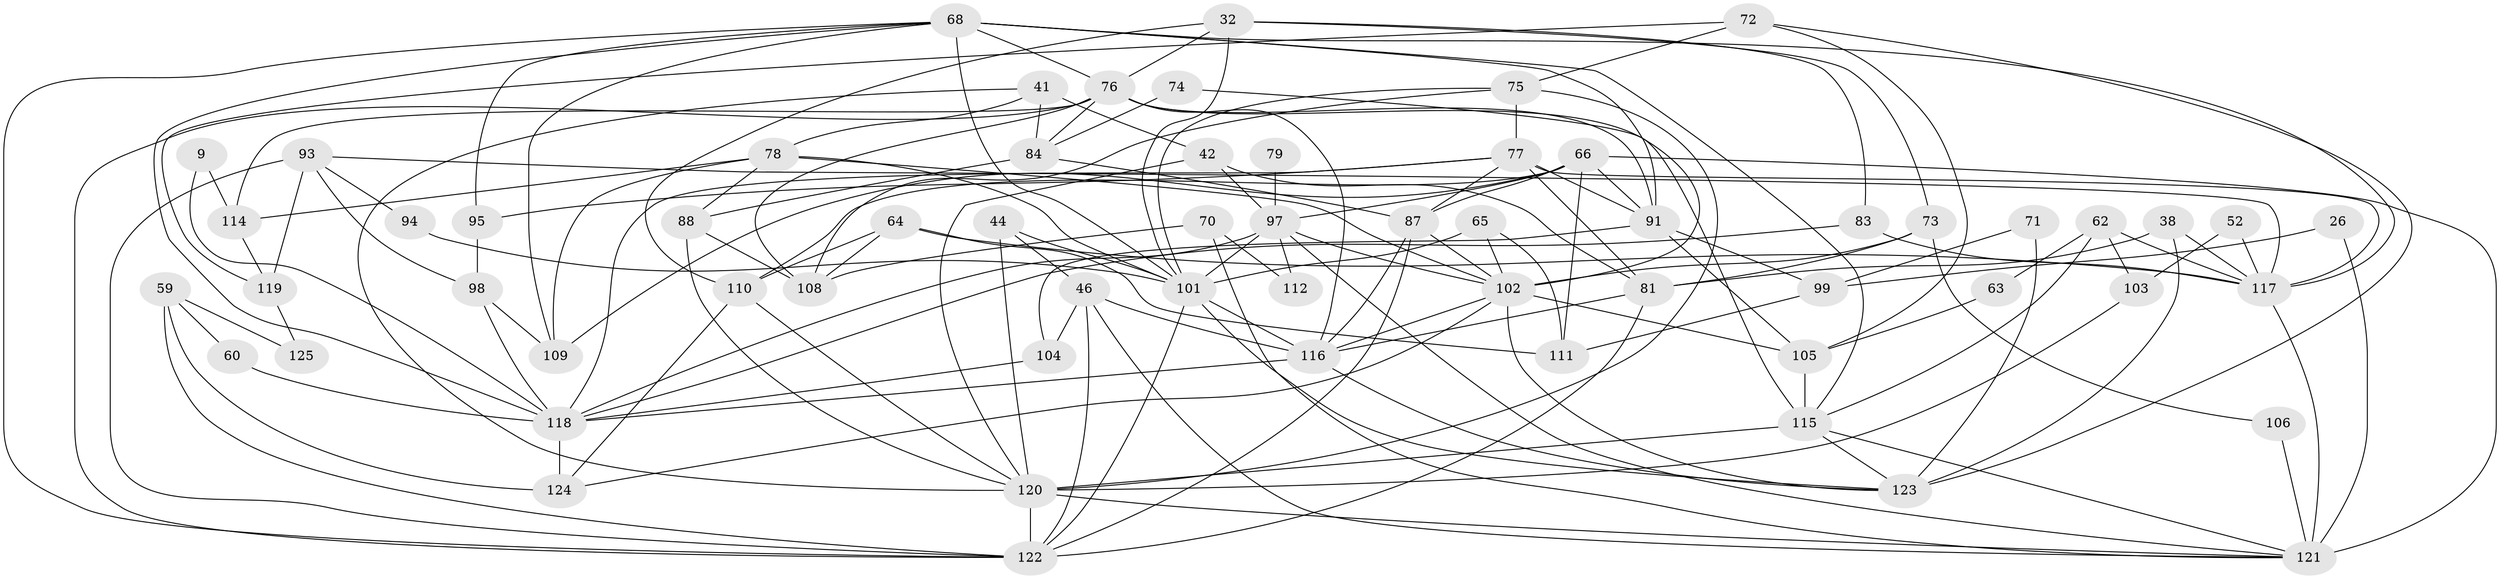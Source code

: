 // original degree distribution, {4: 0.328, 2: 0.12, 3: 0.248, 5: 0.16, 7: 0.04, 6: 0.104}
// Generated by graph-tools (version 1.1) at 2025/52/03/09/25 04:52:14]
// undirected, 62 vertices, 151 edges
graph export_dot {
graph [start="1"]
  node [color=gray90,style=filled];
  9;
  26;
  32 [super="+7"];
  38;
  41 [super="+15"];
  42 [super="+22"];
  44;
  46 [super="+14"];
  52;
  59 [super="+51"];
  60;
  62;
  63;
  64 [super="+16"];
  65;
  66 [super="+13+58"];
  68 [super="+37+67"];
  70;
  71;
  72;
  73;
  74;
  75;
  76 [super="+6+36"];
  77 [super="+48"];
  78 [super="+43"];
  79;
  81 [super="+50"];
  83;
  84 [super="+28"];
  87 [super="+45+55"];
  88;
  91 [super="+53"];
  93 [super="+17+92"];
  94;
  95;
  97 [super="+69"];
  98 [super="+54"];
  99;
  101 [super="+24+100+86"];
  102 [super="+61+47"];
  103;
  104;
  105 [super="+12"];
  106;
  108;
  109;
  110 [super="+23"];
  111 [super="+82"];
  112;
  114;
  115 [super="+2+96+8"];
  116 [super="+89+35"];
  117 [super="+90"];
  118 [super="+80+29"];
  119;
  120 [super="+113"];
  121 [super="+20+57+85"];
  122 [super="+107"];
  123 [super="+39"];
  124;
  125;
  9 -- 114;
  9 -- 118;
  26 -- 99;
  26 -- 121;
  32 -- 73;
  32 -- 83;
  32 -- 110;
  32 -- 76;
  32 -- 101;
  38 -- 123 [weight=2];
  38 -- 117 [weight=2];
  38 -- 81;
  41 -- 42;
  41 -- 84 [weight=2];
  41 -- 78;
  41 -- 120;
  42 -- 120;
  42 -- 81 [weight=2];
  42 -- 97;
  44 -- 46;
  44 -- 101;
  44 -- 120;
  46 -- 104;
  46 -- 116;
  46 -- 122;
  46 -- 121;
  52 -- 103;
  52 -- 117;
  59 -- 124 [weight=2];
  59 -- 60;
  59 -- 125;
  59 -- 122;
  60 -- 118;
  62 -- 115;
  62 -- 63;
  62 -- 103;
  62 -- 117;
  63 -- 105;
  64 -- 108;
  64 -- 111 [weight=2];
  64 -- 110;
  64 -- 117;
  65 -- 101;
  65 -- 111;
  65 -- 102;
  66 -- 109;
  66 -- 121 [weight=4];
  66 -- 91 [weight=2];
  66 -- 97;
  66 -- 111;
  66 -- 110;
  66 -- 87 [weight=2];
  68 -- 76;
  68 -- 109;
  68 -- 101 [weight=2];
  68 -- 115;
  68 -- 117;
  68 -- 118 [weight=2];
  68 -- 122;
  68 -- 91;
  68 -- 95;
  70 -- 108;
  70 -- 112;
  70 -- 121;
  71 -- 123 [weight=2];
  71 -- 99;
  72 -- 75;
  72 -- 105;
  72 -- 119;
  72 -- 123;
  73 -- 102;
  73 -- 81;
  73 -- 106;
  74 -- 84;
  74 -- 102;
  75 -- 108;
  75 -- 77;
  75 -- 101;
  75 -- 120;
  76 -- 114;
  76 -- 91 [weight=3];
  76 -- 116 [weight=2];
  76 -- 122;
  76 -- 108;
  76 -- 84;
  76 -- 115 [weight=2];
  77 -- 91 [weight=2];
  77 -- 118;
  77 -- 117;
  77 -- 81;
  77 -- 95;
  77 -- 87;
  78 -- 109;
  78 -- 102 [weight=2];
  78 -- 114;
  78 -- 101 [weight=3];
  78 -- 88;
  79 -- 97 [weight=2];
  81 -- 122;
  81 -- 116;
  83 -- 118;
  83 -- 117;
  84 -- 87;
  84 -- 88;
  87 -- 102;
  87 -- 116;
  87 -- 122;
  88 -- 108;
  88 -- 120;
  91 -- 99 [weight=2];
  91 -- 104;
  91 -- 105;
  93 -- 119;
  93 -- 94;
  93 -- 117 [weight=2];
  93 -- 122 [weight=2];
  93 -- 98 [weight=2];
  94 -- 101;
  95 -- 98;
  97 -- 118;
  97 -- 112;
  97 -- 121;
  97 -- 102 [weight=2];
  97 -- 101;
  98 -- 109;
  98 -- 118 [weight=2];
  99 -- 111;
  101 -- 123 [weight=2];
  101 -- 122;
  101 -- 116;
  102 -- 105;
  102 -- 123;
  102 -- 116 [weight=2];
  102 -- 124;
  103 -- 120;
  104 -- 118;
  105 -- 115;
  106 -- 121;
  110 -- 120;
  110 -- 124;
  114 -- 119;
  115 -- 120 [weight=2];
  115 -- 123;
  115 -- 121;
  116 -- 123;
  116 -- 118 [weight=2];
  117 -- 121 [weight=2];
  118 -- 124;
  119 -- 125;
  120 -- 122 [weight=2];
  120 -- 121 [weight=2];
}
